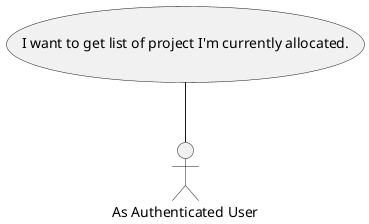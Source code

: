 @startuml

usecase (I want to get list of project I'm currently allocated.)


(I want to get list of project I'm currently allocated.) -- :As Authenticated User:
@enduml